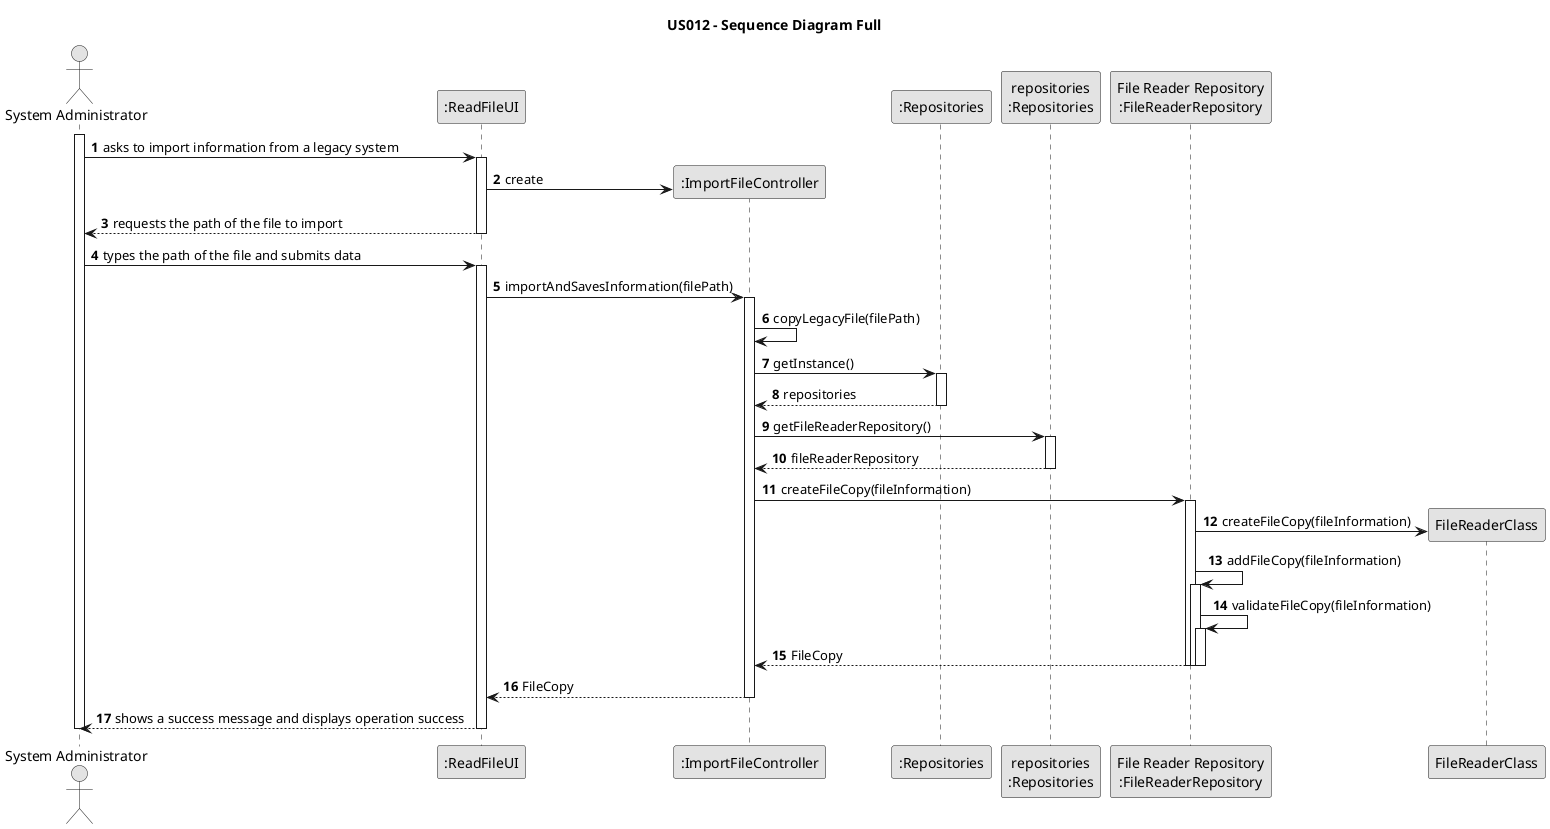 @startuml
skinparam monochrome true
skinparam packageStyle rectangle
skinparam shadowing false

title US012 - Sequence Diagram Full

autonumber

'hide footbox
actor "System Administrator" as Admin
participant ":ReadFileUI" as UI
participant ":ImportFileController" as CTRL
participant ":Repositories" as Repository
participant "repositories\n:Repositories" as Repositories
participant "File Reader Repository\n:FileReaderRepository" as FileReaderRepository


activate Admin

        Admin -> UI : asks to import information from a legacy system

        activate UI

        UI -> CTRL** : create



            UI --> Admin : requests the path of the file to import
        deactivate UI

    Admin -> UI : types the path of the file and submits data
    activate UI

            UI -> CTRL : importAndSavesInformation(filePath)
            activate CTRL


                CTRL -> CTRL : copyLegacyFile(filePath)


                CTRL -> Repository : getInstance()
                activate Repository

                    Repository --> CTRL: repositories
                deactivate Repository

                CTRL -> Repositories : getFileReaderRepository()
                activate Repositories

                    Repositories --> CTRL: fileReaderRepository
                deactivate Repositories

                CTRL -> FileReaderRepository : createFileCopy(fileInformation)
                                activate FileReaderRepository

                                FileReaderRepository -> FileReaderClass** : createFileCopy(fileInformation)

                                FileReaderRepository -> FileReaderRepository : addFileCopy(fileInformation)
                                activate FileReaderRepository

                                FileReaderRepository -> FileReaderRepository : validateFileCopy(fileInformation)
                                activate FileReaderRepository

                                FileReaderRepository --> CTRL : FileCopy
                                deactivate FileReaderRepository
                                deactivate FileReaderRepository
                                deactivate FileReaderRepository

                CTRL --> UI : FileCopy
            deactivate CTRL

        UI --> Admin : shows a success message and displays operation success
    deactivate UI

deactivate Admin

@enduml